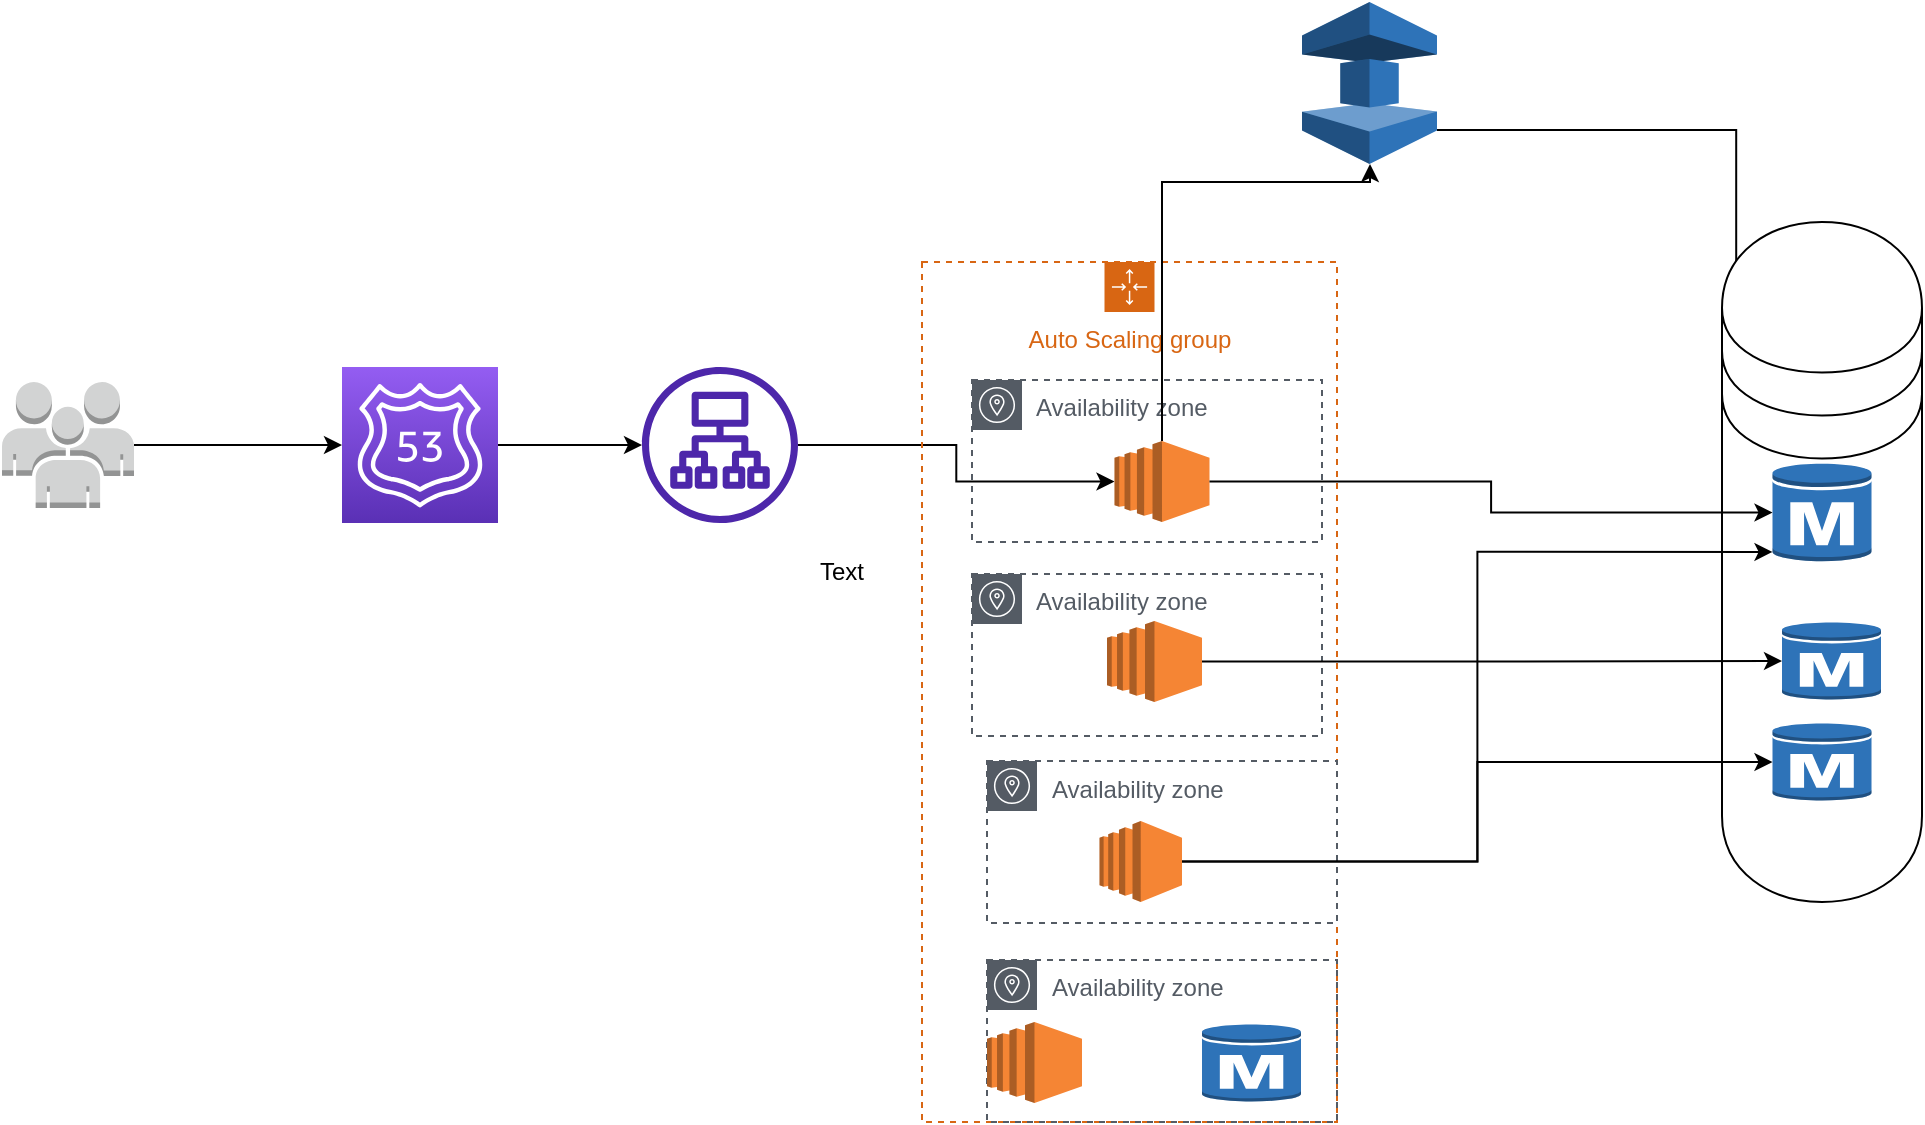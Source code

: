 <mxfile version="20.5.3" type="github">
  <diagram id="Ht1M8jgEwFfnCIfOTk4-" name="Page-1">
    <mxGraphModel dx="1240" dy="691" grid="1" gridSize="10" guides="1" tooltips="1" connect="1" arrows="1" fold="1" page="1" pageScale="1" pageWidth="1169" pageHeight="827" math="0" shadow="0">
      <root>
        <mxCell id="0" />
        <mxCell id="1" parent="0" />
        <mxCell id="6956B6hDvgmSpLaD35DB-41" value="" style="edgeStyle=orthogonalEdgeStyle;rounded=0;orthogonalLoop=1;jettySize=auto;html=1;" edge="1" parent="1" source="6956B6hDvgmSpLaD35DB-5" target="6956B6hDvgmSpLaD35DB-10">
          <mxGeometry relative="1" as="geometry" />
        </mxCell>
        <mxCell id="6956B6hDvgmSpLaD35DB-5" value="" style="sketch=0;points=[[0,0,0],[0.25,0,0],[0.5,0,0],[0.75,0,0],[1,0,0],[0,1,0],[0.25,1,0],[0.5,1,0],[0.75,1,0],[1,1,0],[0,0.25,0],[0,0.5,0],[0,0.75,0],[1,0.25,0],[1,0.5,0],[1,0.75,0]];outlineConnect=0;fontColor=#232F3E;gradientColor=#945DF2;gradientDirection=north;fillColor=#5A30B5;strokeColor=#ffffff;dashed=0;verticalLabelPosition=bottom;verticalAlign=top;align=center;html=1;fontSize=12;fontStyle=0;aspect=fixed;shape=mxgraph.aws4.resourceIcon;resIcon=mxgraph.aws4.route_53;" vertex="1" parent="1">
          <mxGeometry x="170" y="312.5" width="78" height="78" as="geometry" />
        </mxCell>
        <mxCell id="6956B6hDvgmSpLaD35DB-7" value="" style="outlineConnect=0;dashed=0;verticalLabelPosition=bottom;verticalAlign=top;align=center;html=1;shape=mxgraph.aws3.users;fillColor=#D2D3D3;gradientColor=none;" vertex="1" parent="1">
          <mxGeometry y="320" width="66" height="63" as="geometry" />
        </mxCell>
        <mxCell id="6956B6hDvgmSpLaD35DB-8" value="" style="endArrow=classic;html=1;rounded=0;" edge="1" parent="1" source="6956B6hDvgmSpLaD35DB-7" target="6956B6hDvgmSpLaD35DB-5">
          <mxGeometry width="50" height="50" relative="1" as="geometry">
            <mxPoint x="390" y="440" as="sourcePoint" />
            <mxPoint x="440" y="390" as="targetPoint" />
          </mxGeometry>
        </mxCell>
        <mxCell id="6956B6hDvgmSpLaD35DB-42" value="" style="edgeStyle=orthogonalEdgeStyle;rounded=0;orthogonalLoop=1;jettySize=auto;html=1;" edge="1" parent="1" source="6956B6hDvgmSpLaD35DB-10" target="6956B6hDvgmSpLaD35DB-12">
          <mxGeometry relative="1" as="geometry" />
        </mxCell>
        <mxCell id="6956B6hDvgmSpLaD35DB-10" value="" style="sketch=0;outlineConnect=0;fontColor=#232F3E;gradientColor=none;fillColor=#4D27AA;strokeColor=none;dashed=0;verticalLabelPosition=bottom;verticalAlign=top;align=center;html=1;fontSize=12;fontStyle=0;aspect=fixed;pointerEvents=1;shape=mxgraph.aws4.application_load_balancer;" vertex="1" parent="1">
          <mxGeometry x="320" y="312.5" width="78" height="78" as="geometry" />
        </mxCell>
        <mxCell id="6956B6hDvgmSpLaD35DB-25" value="Auto Scaling group" style="points=[[0,0],[0.25,0],[0.5,0],[0.75,0],[1,0],[1,0.25],[1,0.5],[1,0.75],[1,1],[0.75,1],[0.5,1],[0.25,1],[0,1],[0,0.75],[0,0.5],[0,0.25]];outlineConnect=0;gradientColor=none;html=1;whiteSpace=wrap;fontSize=12;fontStyle=0;container=1;pointerEvents=0;collapsible=0;recursiveResize=0;shape=mxgraph.aws4.groupCenter;grIcon=mxgraph.aws4.group_auto_scaling_group;grStroke=1;strokeColor=#D86613;fillColor=none;verticalAlign=top;align=center;fontColor=#D86613;dashed=1;spacingTop=25;" vertex="1" parent="1">
          <mxGeometry x="460" y="260" width="207.5" height="430" as="geometry" />
        </mxCell>
        <mxCell id="6956B6hDvgmSpLaD35DB-29" value="Availability zone" style="sketch=0;outlineConnect=0;gradientColor=none;html=1;whiteSpace=wrap;fontSize=12;fontStyle=0;shape=mxgraph.aws4.group;grIcon=mxgraph.aws4.group_availability_zone;strokeColor=#545B64;fillColor=none;verticalAlign=top;align=left;spacingLeft=30;fontColor=#545B64;dashed=1;" vertex="1" parent="6956B6hDvgmSpLaD35DB-25">
          <mxGeometry x="25" y="59" width="175" height="81" as="geometry" />
        </mxCell>
        <mxCell id="6956B6hDvgmSpLaD35DB-30" value="Availability zone" style="sketch=0;outlineConnect=0;gradientColor=none;html=1;whiteSpace=wrap;fontSize=12;fontStyle=0;shape=mxgraph.aws4.group;grIcon=mxgraph.aws4.group_availability_zone;strokeColor=#545B64;fillColor=none;verticalAlign=top;align=left;spacingLeft=30;fontColor=#545B64;dashed=1;" vertex="1" parent="6956B6hDvgmSpLaD35DB-25">
          <mxGeometry x="25" y="156" width="175" height="81" as="geometry" />
        </mxCell>
        <mxCell id="6956B6hDvgmSpLaD35DB-31" value="Availability zone" style="sketch=0;outlineConnect=0;gradientColor=none;html=1;whiteSpace=wrap;fontSize=12;fontStyle=0;shape=mxgraph.aws4.group;grIcon=mxgraph.aws4.group_availability_zone;strokeColor=#545B64;fillColor=none;verticalAlign=top;align=left;spacingLeft=30;fontColor=#545B64;dashed=1;" vertex="1" parent="6956B6hDvgmSpLaD35DB-25">
          <mxGeometry x="32.5" y="249.5" width="175" height="81" as="geometry" />
        </mxCell>
        <mxCell id="6956B6hDvgmSpLaD35DB-12" value="" style="outlineConnect=0;dashed=0;verticalLabelPosition=bottom;verticalAlign=top;align=center;html=1;shape=mxgraph.aws3.ec2;fillColor=#F58534;gradientColor=none;" vertex="1" parent="6956B6hDvgmSpLaD35DB-25">
          <mxGeometry x="96.25" y="89.5" width="47.5" height="40.5" as="geometry" />
        </mxCell>
        <mxCell id="6956B6hDvgmSpLaD35DB-32" value="" style="outlineConnect=0;dashed=0;verticalLabelPosition=bottom;verticalAlign=top;align=center;html=1;shape=mxgraph.aws3.ec2;fillColor=#F58534;gradientColor=none;" vertex="1" parent="6956B6hDvgmSpLaD35DB-25">
          <mxGeometry x="92.5" y="179.5" width="47.5" height="40.5" as="geometry" />
        </mxCell>
        <mxCell id="6956B6hDvgmSpLaD35DB-33" value="" style="outlineConnect=0;dashed=0;verticalLabelPosition=bottom;verticalAlign=top;align=center;html=1;shape=mxgraph.aws3.ec2;fillColor=#F58534;gradientColor=none;" vertex="1" parent="6956B6hDvgmSpLaD35DB-25">
          <mxGeometry x="88.75" y="279.5" width="41.25" height="40.5" as="geometry" />
        </mxCell>
        <mxCell id="6956B6hDvgmSpLaD35DB-44" value="Availability zone" style="sketch=0;outlineConnect=0;gradientColor=none;html=1;whiteSpace=wrap;fontSize=12;fontStyle=0;shape=mxgraph.aws4.group;grIcon=mxgraph.aws4.group_availability_zone;strokeColor=#545B64;fillColor=none;verticalAlign=top;align=left;spacingLeft=30;fontColor=#545B64;dashed=1;" vertex="1" parent="6956B6hDvgmSpLaD35DB-25">
          <mxGeometry x="32.5" y="349" width="175" height="81" as="geometry" />
        </mxCell>
        <mxCell id="6956B6hDvgmSpLaD35DB-45" value="" style="outlineConnect=0;dashed=0;verticalLabelPosition=bottom;verticalAlign=top;align=center;html=1;shape=mxgraph.aws3.ec2;fillColor=#F58534;gradientColor=none;" vertex="1" parent="6956B6hDvgmSpLaD35DB-25">
          <mxGeometry x="32.5" y="380" width="47.5" height="40.5" as="geometry" />
        </mxCell>
        <mxCell id="6956B6hDvgmSpLaD35DB-47" value="" style="outlineConnect=0;dashed=0;verticalLabelPosition=bottom;verticalAlign=top;align=center;html=1;shape=mxgraph.aws3.rds_db_instance;fillColor=#2E73B8;gradientColor=none;" vertex="1" parent="6956B6hDvgmSpLaD35DB-25">
          <mxGeometry x="140" y="380.5" width="49.5" height="40" as="geometry" />
        </mxCell>
        <mxCell id="6956B6hDvgmSpLaD35DB-54" style="edgeStyle=orthogonalEdgeStyle;rounded=0;orthogonalLoop=1;jettySize=auto;html=1;exitX=1;exitY=0.79;exitDx=0;exitDy=0;exitPerimeter=0;entryX=0.071;entryY=0.178;entryDx=0;entryDy=0;entryPerimeter=0;" edge="1" parent="1" source="6956B6hDvgmSpLaD35DB-40" target="6956B6hDvgmSpLaD35DB-48">
          <mxGeometry relative="1" as="geometry" />
        </mxCell>
        <mxCell id="6956B6hDvgmSpLaD35DB-40" value="" style="outlineConnect=0;dashed=0;verticalLabelPosition=bottom;verticalAlign=top;align=center;html=1;shape=mxgraph.aws3.elasticache;fillColor=#2E73B8;gradientColor=none;" vertex="1" parent="1">
          <mxGeometry x="650" y="130" width="67.5" height="81" as="geometry" />
        </mxCell>
        <mxCell id="6956B6hDvgmSpLaD35DB-43" value="Text" style="text;html=1;strokeColor=none;fillColor=none;align=center;verticalAlign=middle;whiteSpace=wrap;rounded=0;" vertex="1" parent="1">
          <mxGeometry x="390" y="400" width="60" height="30" as="geometry" />
        </mxCell>
        <mxCell id="6956B6hDvgmSpLaD35DB-48" value="" style="shape=datastore;whiteSpace=wrap;html=1;labelPosition=center;verticalLabelPosition=bottom;align=center;verticalAlign=top;" vertex="1" parent="1">
          <mxGeometry x="860" y="240" width="100" height="340" as="geometry" />
        </mxCell>
        <mxCell id="6956B6hDvgmSpLaD35DB-35" value="" style="outlineConnect=0;dashed=0;verticalLabelPosition=bottom;verticalAlign=top;align=center;html=1;shape=mxgraph.aws3.rds_db_instance;fillColor=#2E73B8;gradientColor=none;" vertex="1" parent="1">
          <mxGeometry x="885.25" y="360" width="49.5" height="50.5" as="geometry" />
        </mxCell>
        <mxCell id="6956B6hDvgmSpLaD35DB-49" style="edgeStyle=orthogonalEdgeStyle;rounded=0;orthogonalLoop=1;jettySize=auto;html=1;" edge="1" parent="1" source="6956B6hDvgmSpLaD35DB-12" target="6956B6hDvgmSpLaD35DB-35">
          <mxGeometry relative="1" as="geometry" />
        </mxCell>
        <mxCell id="6956B6hDvgmSpLaD35DB-36" value="" style="outlineConnect=0;dashed=0;verticalLabelPosition=bottom;verticalAlign=top;align=center;html=1;shape=mxgraph.aws3.rds_db_instance;fillColor=#2E73B8;gradientColor=none;" vertex="1" parent="1">
          <mxGeometry x="890" y="439.5" width="49.5" height="40" as="geometry" />
        </mxCell>
        <mxCell id="6956B6hDvgmSpLaD35DB-37" value="" style="outlineConnect=0;dashed=0;verticalLabelPosition=bottom;verticalAlign=top;align=center;html=1;shape=mxgraph.aws3.rds_db_instance;fillColor=#2E73B8;gradientColor=none;" vertex="1" parent="1">
          <mxGeometry x="885.25" y="490" width="49.5" height="40" as="geometry" />
        </mxCell>
        <mxCell id="6956B6hDvgmSpLaD35DB-50" style="edgeStyle=orthogonalEdgeStyle;rounded=0;orthogonalLoop=1;jettySize=auto;html=1;entryX=0;entryY=0.5;entryDx=0;entryDy=0;entryPerimeter=0;" edge="1" parent="1" source="6956B6hDvgmSpLaD35DB-32" target="6956B6hDvgmSpLaD35DB-36">
          <mxGeometry relative="1" as="geometry" />
        </mxCell>
        <mxCell id="6956B6hDvgmSpLaD35DB-51" style="edgeStyle=orthogonalEdgeStyle;rounded=0;orthogonalLoop=1;jettySize=auto;html=1;entryX=0;entryY=0.5;entryDx=0;entryDy=0;entryPerimeter=0;" edge="1" parent="1" source="6956B6hDvgmSpLaD35DB-33" target="6956B6hDvgmSpLaD35DB-37">
          <mxGeometry relative="1" as="geometry" />
        </mxCell>
        <mxCell id="6956B6hDvgmSpLaD35DB-52" style="edgeStyle=orthogonalEdgeStyle;rounded=0;orthogonalLoop=1;jettySize=auto;html=1;entryX=0;entryY=0.89;entryDx=0;entryDy=0;entryPerimeter=0;" edge="1" parent="1" source="6956B6hDvgmSpLaD35DB-33" target="6956B6hDvgmSpLaD35DB-35">
          <mxGeometry relative="1" as="geometry" />
        </mxCell>
        <mxCell id="6956B6hDvgmSpLaD35DB-53" style="edgeStyle=orthogonalEdgeStyle;rounded=0;orthogonalLoop=1;jettySize=auto;html=1;exitX=0.5;exitY=0;exitDx=0;exitDy=0;exitPerimeter=0;" edge="1" parent="1" source="6956B6hDvgmSpLaD35DB-12" target="6956B6hDvgmSpLaD35DB-40">
          <mxGeometry relative="1" as="geometry">
            <Array as="points">
              <mxPoint x="580" y="220" />
              <mxPoint x="684" y="220" />
            </Array>
          </mxGeometry>
        </mxCell>
      </root>
    </mxGraphModel>
  </diagram>
</mxfile>
